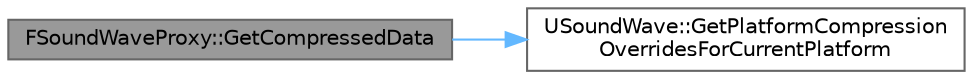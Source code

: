 digraph "FSoundWaveProxy::GetCompressedData"
{
 // INTERACTIVE_SVG=YES
 // LATEX_PDF_SIZE
  bgcolor="transparent";
  edge [fontname=Helvetica,fontsize=10,labelfontname=Helvetica,labelfontsize=10];
  node [fontname=Helvetica,fontsize=10,shape=box,height=0.2,width=0.4];
  rankdir="LR";
  Node1 [id="Node000001",label="FSoundWaveProxy::GetCompressedData",height=0.2,width=0.4,color="gray40", fillcolor="grey60", style="filled", fontcolor="black",tooltip=" "];
  Node1 -> Node2 [id="edge1_Node000001_Node000002",color="steelblue1",style="solid",tooltip=" "];
  Node2 [id="Node000002",label="USoundWave::GetPlatformCompression\lOverridesForCurrentPlatform",height=0.2,width=0.4,color="grey40", fillcolor="white", style="filled",URL="$d9/db4/classUSoundWave.html#aca432671a10776f1a1374fd9329f51a9",tooltip="Return the platform compression overrides set for the current platform."];
}
